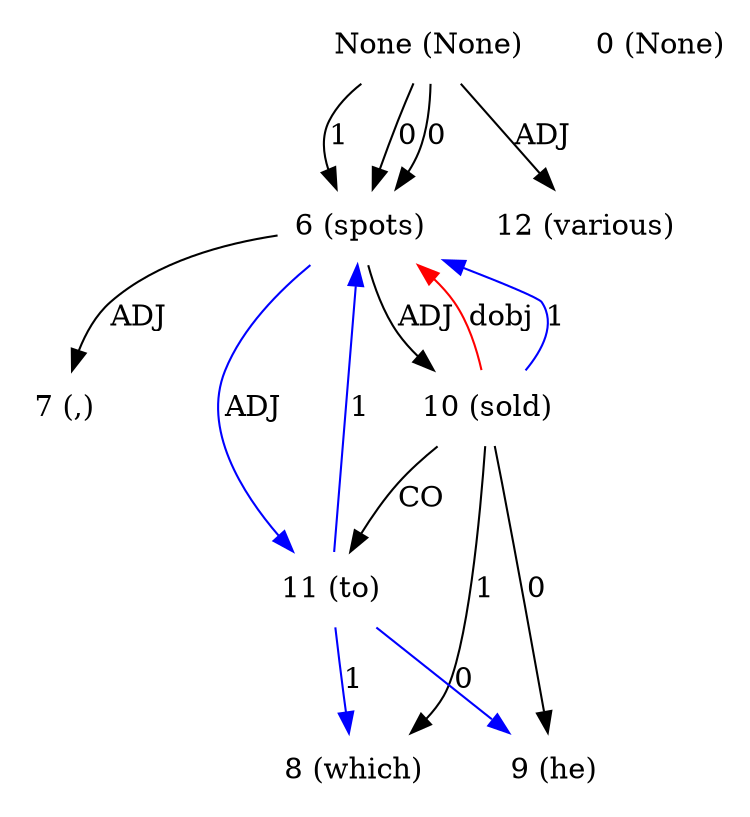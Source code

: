 digraph G{
edge [dir=forward]
node [shape=plaintext]

None [label="None (None)"]
None -> 6 [label="1"]
None [label="None (None)"]
None -> 6 [label="0"]
None [label="None (None)"]
None -> 6 [label="0"]
None [label="None (None)"]
None -> 12 [label="ADJ"]
0 [label="0 (None)"]
6 [label="6 (spots)"]
6 -> 7 [label="ADJ"]
6 -> 10 [label="ADJ"]
6 -> 11 [label="ADJ", color="blue"]
10 -> 6 [label="dobj", color="red"]
7 [label="7 (,)"]
8 [label="8 (which)"]
9 [label="9 (he)"]
10 [label="10 (sold)"]
10 -> 8 [label="1"]
10 -> 6 [label="1", color="blue"]
10 -> 9 [label="0"]
10 -> 11 [label="CO"]
11 [label="11 (to)"]
11 -> 6 [label="1", color="blue"]
11 -> 8 [label="1", color="blue"]
11 -> 9 [label="0", color="blue"]
12 [label="12 (various)"]
}
